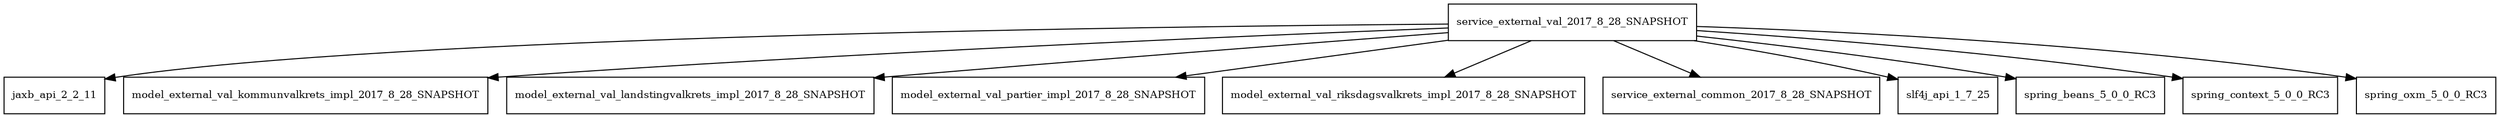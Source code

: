 digraph service_external_val_2017_8_28_SNAPSHOT_dependencies {
  node [shape = box, fontsize=10.0];
  service_external_val_2017_8_28_SNAPSHOT -> jaxb_api_2_2_11;
  service_external_val_2017_8_28_SNAPSHOT -> model_external_val_kommunvalkrets_impl_2017_8_28_SNAPSHOT;
  service_external_val_2017_8_28_SNAPSHOT -> model_external_val_landstingvalkrets_impl_2017_8_28_SNAPSHOT;
  service_external_val_2017_8_28_SNAPSHOT -> model_external_val_partier_impl_2017_8_28_SNAPSHOT;
  service_external_val_2017_8_28_SNAPSHOT -> model_external_val_riksdagsvalkrets_impl_2017_8_28_SNAPSHOT;
  service_external_val_2017_8_28_SNAPSHOT -> service_external_common_2017_8_28_SNAPSHOT;
  service_external_val_2017_8_28_SNAPSHOT -> slf4j_api_1_7_25;
  service_external_val_2017_8_28_SNAPSHOT -> spring_beans_5_0_0_RC3;
  service_external_val_2017_8_28_SNAPSHOT -> spring_context_5_0_0_RC3;
  service_external_val_2017_8_28_SNAPSHOT -> spring_oxm_5_0_0_RC3;
}
